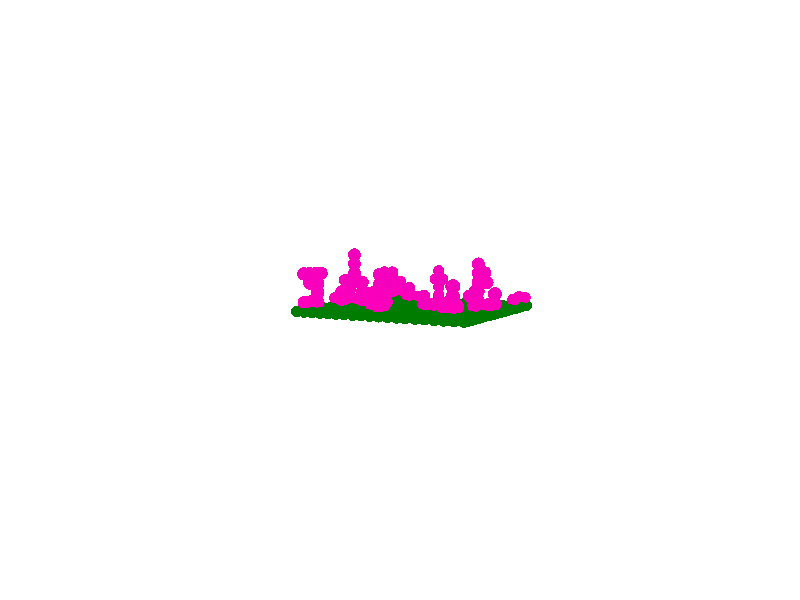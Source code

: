 #include "colors.inc"
#include "shapes.inc"
#include "textures.inc"
#include "metals.inc"
background{White}
union{light_source{<28.94,28.94,-61.38> color White shadowless}
sphere { <0,0,0>,0.600
texture{ pigment{ color rgb<0.0,0.2,0.0>}
finish{ phong 1 metallic}}}
sphere { <1,0,0>,0.600
texture{ pigment{ color rgb<0.0,0.2,0.0>}
finish{ phong 1 metallic}}}
sphere { <2,0,0>,0.600
texture{ pigment{ color rgb<0.0,0.2,0.0>}
finish{ phong 1 metallic}}}
sphere { <3,0,0>,0.600
texture{ pigment{ color rgb<0.0,0.2,0.0>}
finish{ phong 1 metallic}}}
sphere { <4,0,0>,0.600
texture{ pigment{ color rgb<0.0,0.2,0.0>}
finish{ phong 1 metallic}}}
sphere { <5,0,0>,0.600
texture{ pigment{ color rgb<0.0,0.2,0.0>}
finish{ phong 1 metallic}}}
sphere { <6,0,0>,0.600
texture{ pigment{ color rgb<0.0,0.2,0.0>}
finish{ phong 1 metallic}}}
sphere { <7,0,0>,0.600
texture{ pigment{ color rgb<0.0,0.2,0.0>}
finish{ phong 1 metallic}}}
sphere { <8,0,0>,0.600
texture{ pigment{ color rgb<0.0,0.2,0.0>}
finish{ phong 1 metallic}}}
sphere { <9,0,0>,0.600
texture{ pigment{ color rgb<0.0,0.2,0.0>}
finish{ phong 1 metallic}}}
sphere { <10,0,0>,0.600
texture{ pigment{ color rgb<0.0,0.2,0.0>}
finish{ phong 1 metallic}}}
sphere { <11,0,0>,0.600
texture{ pigment{ color rgb<0.0,0.2,0.0>}
finish{ phong 1 metallic}}}
sphere { <12,0,0>,0.600
texture{ pigment{ color rgb<0.0,0.2,0.0>}
finish{ phong 1 metallic}}}
sphere { <13,0,0>,0.600
texture{ pigment{ color rgb<0.0,0.2,0.0>}
finish{ phong 1 metallic}}}
sphere { <14,0,0>,0.600
texture{ pigment{ color rgb<0.0,0.2,0.0>}
finish{ phong 1 metallic}}}
sphere { <15,0,0>,0.600
texture{ pigment{ color rgb<0.0,0.2,0.0>}
finish{ phong 1 metallic}}}
sphere { <16,0,0>,0.600
texture{ pigment{ color rgb<0.0,0.2,0.0>}
finish{ phong 1 metallic}}}
sphere { <17,0,0>,0.600
texture{ pigment{ color rgb<0.0,0.2,0.0>}
finish{ phong 1 metallic}}}
sphere { <18,0,0>,0.600
texture{ pigment{ color rgb<0.0,0.2,0.0>}
finish{ phong 1 metallic}}}
sphere { <19,0,0>,0.600
texture{ pigment{ color rgb<0.0,0.2,0.0>}
finish{ phong 1 metallic}}}
sphere { <0,0,1>,0.600
texture{ pigment{ color rgb<0.0,0.2,0.0>}
finish{ phong 1 metallic}}}
sphere { <1,0,1>,0.600
texture{ pigment{ color rgb<0.0,0.2,0.0>}
finish{ phong 1 metallic}}}
sphere { <2,0,1>,0.600
texture{ pigment{ color rgb<0.0,0.2,0.0>}
finish{ phong 1 metallic}}}
sphere { <3,0,1>,0.600
texture{ pigment{ color rgb<0.0,0.2,0.0>}
finish{ phong 1 metallic}}}
sphere { <4,0,1>,0.600
texture{ pigment{ color rgb<0.0,0.2,0.0>}
finish{ phong 1 metallic}}}
sphere { <5,0,1>,0.600
texture{ pigment{ color rgb<0.0,0.2,0.0>}
finish{ phong 1 metallic}}}
sphere { <6,0,1>,0.600
texture{ pigment{ color rgb<0.0,0.2,0.0>}
finish{ phong 1 metallic}}}
sphere { <7,0,1>,0.600
texture{ pigment{ color rgb<0.0,0.2,0.0>}
finish{ phong 1 metallic}}}
sphere { <8,0,1>,0.600
texture{ pigment{ color rgb<0.0,0.2,0.0>}
finish{ phong 1 metallic}}}
sphere { <9,0,1>,0.600
texture{ pigment{ color rgb<0.0,0.2,0.0>}
finish{ phong 1 metallic}}}
sphere { <10,0,1>,0.600
texture{ pigment{ color rgb<0.0,0.2,0.0>}
finish{ phong 1 metallic}}}
sphere { <11,0,1>,0.600
texture{ pigment{ color rgb<0.0,0.2,0.0>}
finish{ phong 1 metallic}}}
sphere { <12,0,1>,0.600
texture{ pigment{ color rgb<0.0,0.2,0.0>}
finish{ phong 1 metallic}}}
sphere { <13,0,1>,0.600
texture{ pigment{ color rgb<0.0,0.2,0.0>}
finish{ phong 1 metallic}}}
sphere { <14,0,1>,0.600
texture{ pigment{ color rgb<0.0,0.2,0.0>}
finish{ phong 1 metallic}}}
sphere { <15,0,1>,0.600
texture{ pigment{ color rgb<0.0,0.2,0.0>}
finish{ phong 1 metallic}}}
sphere { <16,0,1>,0.600
texture{ pigment{ color rgb<0.0,0.2,0.0>}
finish{ phong 1 metallic}}}
sphere { <17,0,1>,0.600
texture{ pigment{ color rgb<0.0,0.2,0.0>}
finish{ phong 1 metallic}}}
sphere { <18,0,1>,0.600
texture{ pigment{ color rgb<0.0,0.2,0.0>}
finish{ phong 1 metallic}}}
sphere { <19,0,1>,0.600
texture{ pigment{ color rgb<0.0,0.2,0.0>}
finish{ phong 1 metallic}}}
sphere { <0,0,2>,0.600
texture{ pigment{ color rgb<0.0,0.2,0.0>}
finish{ phong 1 metallic}}}
sphere { <1,0,2>,0.600
texture{ pigment{ color rgb<0.0,0.2,0.0>}
finish{ phong 1 metallic}}}
sphere { <2,0,2>,0.600
texture{ pigment{ color rgb<0.0,0.2,0.0>}
finish{ phong 1 metallic}}}
sphere { <3,0,2>,0.600
texture{ pigment{ color rgb<0.0,0.2,0.0>}
finish{ phong 1 metallic}}}
sphere { <4,0,2>,0.600
texture{ pigment{ color rgb<0.0,0.2,0.0>}
finish{ phong 1 metallic}}}
sphere { <5,0,2>,0.600
texture{ pigment{ color rgb<0.0,0.2,0.0>}
finish{ phong 1 metallic}}}
sphere { <6,0,2>,0.600
texture{ pigment{ color rgb<0.0,0.2,0.0>}
finish{ phong 1 metallic}}}
sphere { <7,0,2>,0.600
texture{ pigment{ color rgb<0.0,0.2,0.0>}
finish{ phong 1 metallic}}}
sphere { <8,0,2>,0.600
texture{ pigment{ color rgb<0.0,0.2,0.0>}
finish{ phong 1 metallic}}}
sphere { <9,0,2>,0.600
texture{ pigment{ color rgb<0.0,0.2,0.0>}
finish{ phong 1 metallic}}}
sphere { <10,0,2>,0.600
texture{ pigment{ color rgb<0.0,0.2,0.0>}
finish{ phong 1 metallic}}}
sphere { <11,0,2>,0.600
texture{ pigment{ color rgb<0.0,0.2,0.0>}
finish{ phong 1 metallic}}}
sphere { <12,0,2>,0.600
texture{ pigment{ color rgb<0.0,0.2,0.0>}
finish{ phong 1 metallic}}}
sphere { <13,0,2>,0.600
texture{ pigment{ color rgb<0.0,0.2,0.0>}
finish{ phong 1 metallic}}}
sphere { <14,0,2>,0.600
texture{ pigment{ color rgb<0.0,0.2,0.0>}
finish{ phong 1 metallic}}}
sphere { <15,0,2>,0.600
texture{ pigment{ color rgb<0.0,0.2,0.0>}
finish{ phong 1 metallic}}}
sphere { <16,0,2>,0.600
texture{ pigment{ color rgb<0.0,0.2,0.0>}
finish{ phong 1 metallic}}}
sphere { <17,0,2>,0.600
texture{ pigment{ color rgb<0.0,0.2,0.0>}
finish{ phong 1 metallic}}}
sphere { <18,0,2>,0.600
texture{ pigment{ color rgb<0.0,0.2,0.0>}
finish{ phong 1 metallic}}}
sphere { <19,0,2>,0.600
texture{ pigment{ color rgb<0.0,0.2,0.0>}
finish{ phong 1 metallic}}}
sphere { <0,0,3>,0.600
texture{ pigment{ color rgb<0.0,0.2,0.0>}
finish{ phong 1 metallic}}}
sphere { <1,0,3>,0.600
texture{ pigment{ color rgb<0.0,0.2,0.0>}
finish{ phong 1 metallic}}}
sphere { <2,0,3>,0.600
texture{ pigment{ color rgb<0.0,0.2,0.0>}
finish{ phong 1 metallic}}}
sphere { <3,0,3>,0.600
texture{ pigment{ color rgb<0.0,0.2,0.0>}
finish{ phong 1 metallic}}}
sphere { <4,0,3>,0.600
texture{ pigment{ color rgb<0.0,0.2,0.0>}
finish{ phong 1 metallic}}}
sphere { <5,0,3>,0.600
texture{ pigment{ color rgb<0.0,0.2,0.0>}
finish{ phong 1 metallic}}}
sphere { <6,0,3>,0.600
texture{ pigment{ color rgb<0.0,0.2,0.0>}
finish{ phong 1 metallic}}}
sphere { <7,0,3>,0.600
texture{ pigment{ color rgb<0.0,0.2,0.0>}
finish{ phong 1 metallic}}}
sphere { <8,0,3>,0.600
texture{ pigment{ color rgb<0.0,0.2,0.0>}
finish{ phong 1 metallic}}}
sphere { <9,0,3>,0.600
texture{ pigment{ color rgb<0.0,0.2,0.0>}
finish{ phong 1 metallic}}}
sphere { <10,0,3>,0.600
texture{ pigment{ color rgb<0.0,0.2,0.0>}
finish{ phong 1 metallic}}}
sphere { <11,0,3>,0.600
texture{ pigment{ color rgb<0.0,0.2,0.0>}
finish{ phong 1 metallic}}}
sphere { <12,0,3>,0.600
texture{ pigment{ color rgb<0.0,0.2,0.0>}
finish{ phong 1 metallic}}}
sphere { <13,0,3>,0.600
texture{ pigment{ color rgb<0.0,0.2,0.0>}
finish{ phong 1 metallic}}}
sphere { <14,0,3>,0.600
texture{ pigment{ color rgb<0.0,0.2,0.0>}
finish{ phong 1 metallic}}}
sphere { <15,0,3>,0.600
texture{ pigment{ color rgb<0.0,0.2,0.0>}
finish{ phong 1 metallic}}}
sphere { <16,0,3>,0.600
texture{ pigment{ color rgb<0.0,0.2,0.0>}
finish{ phong 1 metallic}}}
sphere { <17,0,3>,0.600
texture{ pigment{ color rgb<0.0,0.2,0.0>}
finish{ phong 1 metallic}}}
sphere { <18,0,3>,0.600
texture{ pigment{ color rgb<0.0,0.2,0.0>}
finish{ phong 1 metallic}}}
sphere { <19,0,3>,0.600
texture{ pigment{ color rgb<0.0,0.2,0.0>}
finish{ phong 1 metallic}}}
sphere { <0,0,4>,0.600
texture{ pigment{ color rgb<0.0,0.2,0.0>}
finish{ phong 1 metallic}}}
sphere { <1,0,4>,0.600
texture{ pigment{ color rgb<0.0,0.2,0.0>}
finish{ phong 1 metallic}}}
sphere { <2,0,4>,0.600
texture{ pigment{ color rgb<0.0,0.2,0.0>}
finish{ phong 1 metallic}}}
sphere { <3,0,4>,0.600
texture{ pigment{ color rgb<0.0,0.2,0.0>}
finish{ phong 1 metallic}}}
sphere { <4,0,4>,0.600
texture{ pigment{ color rgb<0.0,0.2,0.0>}
finish{ phong 1 metallic}}}
sphere { <5,0,4>,0.600
texture{ pigment{ color rgb<0.0,0.2,0.0>}
finish{ phong 1 metallic}}}
sphere { <6,0,4>,0.600
texture{ pigment{ color rgb<0.0,0.2,0.0>}
finish{ phong 1 metallic}}}
sphere { <7,0,4>,0.600
texture{ pigment{ color rgb<0.0,0.2,0.0>}
finish{ phong 1 metallic}}}
sphere { <8,0,4>,0.600
texture{ pigment{ color rgb<0.0,0.2,0.0>}
finish{ phong 1 metallic}}}
sphere { <9,0,4>,0.600
texture{ pigment{ color rgb<0.0,0.2,0.0>}
finish{ phong 1 metallic}}}
sphere { <10,0,4>,0.600
texture{ pigment{ color rgb<0.0,0.2,0.0>}
finish{ phong 1 metallic}}}
sphere { <11,0,4>,0.600
texture{ pigment{ color rgb<0.0,0.2,0.0>}
finish{ phong 1 metallic}}}
sphere { <12,0,4>,0.600
texture{ pigment{ color rgb<0.0,0.2,0.0>}
finish{ phong 1 metallic}}}
sphere { <13,0,4>,0.600
texture{ pigment{ color rgb<0.0,0.2,0.0>}
finish{ phong 1 metallic}}}
sphere { <14,0,4>,0.600
texture{ pigment{ color rgb<0.0,0.2,0.0>}
finish{ phong 1 metallic}}}
sphere { <15,0,4>,0.600
texture{ pigment{ color rgb<0.0,0.2,0.0>}
finish{ phong 1 metallic}}}
sphere { <16,0,4>,0.600
texture{ pigment{ color rgb<0.0,0.2,0.0>}
finish{ phong 1 metallic}}}
sphere { <17,0,4>,0.600
texture{ pigment{ color rgb<0.0,0.2,0.0>}
finish{ phong 1 metallic}}}
sphere { <18,0,4>,0.600
texture{ pigment{ color rgb<0.0,0.2,0.0>}
finish{ phong 1 metallic}}}
sphere { <19,0,4>,0.600
texture{ pigment{ color rgb<0.0,0.2,0.0>}
finish{ phong 1 metallic}}}
sphere { <0,0,5>,0.600
texture{ pigment{ color rgb<0.0,0.2,0.0>}
finish{ phong 1 metallic}}}
sphere { <1,0,5>,0.600
texture{ pigment{ color rgb<0.0,0.2,0.0>}
finish{ phong 1 metallic}}}
sphere { <2,0,5>,0.600
texture{ pigment{ color rgb<0.0,0.2,0.0>}
finish{ phong 1 metallic}}}
sphere { <3,0,5>,0.600
texture{ pigment{ color rgb<0.0,0.2,0.0>}
finish{ phong 1 metallic}}}
sphere { <4,0,5>,0.600
texture{ pigment{ color rgb<0.0,0.2,0.0>}
finish{ phong 1 metallic}}}
sphere { <5,0,5>,0.600
texture{ pigment{ color rgb<0.0,0.2,0.0>}
finish{ phong 1 metallic}}}
sphere { <6,0,5>,0.600
texture{ pigment{ color rgb<0.0,0.2,0.0>}
finish{ phong 1 metallic}}}
sphere { <7,0,5>,0.600
texture{ pigment{ color rgb<0.0,0.2,0.0>}
finish{ phong 1 metallic}}}
sphere { <8,0,5>,0.600
texture{ pigment{ color rgb<0.0,0.2,0.0>}
finish{ phong 1 metallic}}}
sphere { <9,0,5>,0.600
texture{ pigment{ color rgb<0.0,0.2,0.0>}
finish{ phong 1 metallic}}}
sphere { <10,0,5>,0.600
texture{ pigment{ color rgb<0.0,0.2,0.0>}
finish{ phong 1 metallic}}}
sphere { <11,0,5>,0.600
texture{ pigment{ color rgb<0.0,0.2,0.0>}
finish{ phong 1 metallic}}}
sphere { <12,0,5>,0.600
texture{ pigment{ color rgb<0.0,0.2,0.0>}
finish{ phong 1 metallic}}}
sphere { <13,0,5>,0.600
texture{ pigment{ color rgb<0.0,0.2,0.0>}
finish{ phong 1 metallic}}}
sphere { <14,0,5>,0.600
texture{ pigment{ color rgb<0.0,0.2,0.0>}
finish{ phong 1 metallic}}}
sphere { <15,0,5>,0.600
texture{ pigment{ color rgb<0.0,0.2,0.0>}
finish{ phong 1 metallic}}}
sphere { <16,0,5>,0.600
texture{ pigment{ color rgb<0.0,0.2,0.0>}
finish{ phong 1 metallic}}}
sphere { <17,0,5>,0.600
texture{ pigment{ color rgb<0.0,0.2,0.0>}
finish{ phong 1 metallic}}}
sphere { <18,0,5>,0.600
texture{ pigment{ color rgb<0.0,0.2,0.0>}
finish{ phong 1 metallic}}}
sphere { <19,0,5>,0.600
texture{ pigment{ color rgb<0.0,0.2,0.0>}
finish{ phong 1 metallic}}}
sphere { <0,0,6>,0.600
texture{ pigment{ color rgb<0.0,0.2,0.0>}
finish{ phong 1 metallic}}}
sphere { <1,0,6>,0.600
texture{ pigment{ color rgb<0.0,0.2,0.0>}
finish{ phong 1 metallic}}}
sphere { <2,0,6>,0.600
texture{ pigment{ color rgb<0.0,0.2,0.0>}
finish{ phong 1 metallic}}}
sphere { <3,0,6>,0.600
texture{ pigment{ color rgb<0.0,0.2,0.0>}
finish{ phong 1 metallic}}}
sphere { <4,0,6>,0.600
texture{ pigment{ color rgb<0.0,0.2,0.0>}
finish{ phong 1 metallic}}}
sphere { <5,0,6>,0.600
texture{ pigment{ color rgb<0.0,0.2,0.0>}
finish{ phong 1 metallic}}}
sphere { <6,0,6>,0.600
texture{ pigment{ color rgb<0.0,0.2,0.0>}
finish{ phong 1 metallic}}}
sphere { <7,0,6>,0.600
texture{ pigment{ color rgb<0.0,0.2,0.0>}
finish{ phong 1 metallic}}}
sphere { <8,0,6>,0.600
texture{ pigment{ color rgb<0.0,0.2,0.0>}
finish{ phong 1 metallic}}}
sphere { <9,0,6>,0.600
texture{ pigment{ color rgb<0.0,0.2,0.0>}
finish{ phong 1 metallic}}}
sphere { <10,0,6>,0.600
texture{ pigment{ color rgb<0.0,0.2,0.0>}
finish{ phong 1 metallic}}}
sphere { <11,0,6>,0.600
texture{ pigment{ color rgb<0.0,0.2,0.0>}
finish{ phong 1 metallic}}}
sphere { <12,0,6>,0.600
texture{ pigment{ color rgb<0.0,0.2,0.0>}
finish{ phong 1 metallic}}}
sphere { <13,0,6>,0.600
texture{ pigment{ color rgb<0.0,0.2,0.0>}
finish{ phong 1 metallic}}}
sphere { <14,0,6>,0.600
texture{ pigment{ color rgb<0.0,0.2,0.0>}
finish{ phong 1 metallic}}}
sphere { <15,0,6>,0.600
texture{ pigment{ color rgb<0.0,0.2,0.0>}
finish{ phong 1 metallic}}}
sphere { <16,0,6>,0.600
texture{ pigment{ color rgb<0.0,0.2,0.0>}
finish{ phong 1 metallic}}}
sphere { <17,0,6>,0.600
texture{ pigment{ color rgb<0.0,0.2,0.0>}
finish{ phong 1 metallic}}}
sphere { <18,0,6>,0.600
texture{ pigment{ color rgb<0.0,0.2,0.0>}
finish{ phong 1 metallic}}}
sphere { <19,0,6>,0.600
texture{ pigment{ color rgb<0.0,0.2,0.0>}
finish{ phong 1 metallic}}}
sphere { <0,0,7>,0.600
texture{ pigment{ color rgb<0.0,0.2,0.0>}
finish{ phong 1 metallic}}}
sphere { <1,0,7>,0.600
texture{ pigment{ color rgb<0.0,0.2,0.0>}
finish{ phong 1 metallic}}}
sphere { <2,0,7>,0.600
texture{ pigment{ color rgb<0.0,0.2,0.0>}
finish{ phong 1 metallic}}}
sphere { <3,0,7>,0.600
texture{ pigment{ color rgb<0.0,0.2,0.0>}
finish{ phong 1 metallic}}}
sphere { <4,0,7>,0.600
texture{ pigment{ color rgb<0.0,0.2,0.0>}
finish{ phong 1 metallic}}}
sphere { <5,0,7>,0.600
texture{ pigment{ color rgb<0.0,0.2,0.0>}
finish{ phong 1 metallic}}}
sphere { <6,0,7>,0.600
texture{ pigment{ color rgb<0.0,0.2,0.0>}
finish{ phong 1 metallic}}}
sphere { <7,0,7>,0.600
texture{ pigment{ color rgb<0.0,0.2,0.0>}
finish{ phong 1 metallic}}}
sphere { <8,0,7>,0.600
texture{ pigment{ color rgb<0.0,0.2,0.0>}
finish{ phong 1 metallic}}}
sphere { <9,0,7>,0.600
texture{ pigment{ color rgb<0.0,0.2,0.0>}
finish{ phong 1 metallic}}}
sphere { <10,0,7>,0.600
texture{ pigment{ color rgb<0.0,0.2,0.0>}
finish{ phong 1 metallic}}}
sphere { <11,0,7>,0.600
texture{ pigment{ color rgb<0.0,0.2,0.0>}
finish{ phong 1 metallic}}}
sphere { <12,0,7>,0.600
texture{ pigment{ color rgb<0.0,0.2,0.0>}
finish{ phong 1 metallic}}}
sphere { <13,0,7>,0.600
texture{ pigment{ color rgb<0.0,0.2,0.0>}
finish{ phong 1 metallic}}}
sphere { <14,0,7>,0.600
texture{ pigment{ color rgb<0.0,0.2,0.0>}
finish{ phong 1 metallic}}}
sphere { <15,0,7>,0.600
texture{ pigment{ color rgb<0.0,0.2,0.0>}
finish{ phong 1 metallic}}}
sphere { <16,0,7>,0.600
texture{ pigment{ color rgb<0.0,0.2,0.0>}
finish{ phong 1 metallic}}}
sphere { <17,0,7>,0.600
texture{ pigment{ color rgb<0.0,0.2,0.0>}
finish{ phong 1 metallic}}}
sphere { <18,0,7>,0.600
texture{ pigment{ color rgb<0.0,0.2,0.0>}
finish{ phong 1 metallic}}}
sphere { <19,0,7>,0.600
texture{ pigment{ color rgb<0.0,0.2,0.0>}
finish{ phong 1 metallic}}}
sphere { <0,0,8>,0.600
texture{ pigment{ color rgb<0.0,0.2,0.0>}
finish{ phong 1 metallic}}}
sphere { <1,0,8>,0.600
texture{ pigment{ color rgb<0.0,0.2,0.0>}
finish{ phong 1 metallic}}}
sphere { <2,0,8>,0.600
texture{ pigment{ color rgb<0.0,0.2,0.0>}
finish{ phong 1 metallic}}}
sphere { <3,0,8>,0.600
texture{ pigment{ color rgb<0.0,0.2,0.0>}
finish{ phong 1 metallic}}}
sphere { <4,0,8>,0.600
texture{ pigment{ color rgb<0.0,0.2,0.0>}
finish{ phong 1 metallic}}}
sphere { <5,0,8>,0.600
texture{ pigment{ color rgb<0.0,0.2,0.0>}
finish{ phong 1 metallic}}}
sphere { <6,0,8>,0.600
texture{ pigment{ color rgb<0.0,0.2,0.0>}
finish{ phong 1 metallic}}}
sphere { <7,0,8>,0.600
texture{ pigment{ color rgb<0.0,0.2,0.0>}
finish{ phong 1 metallic}}}
sphere { <8,0,8>,0.600
texture{ pigment{ color rgb<0.0,0.2,0.0>}
finish{ phong 1 metallic}}}
sphere { <9,0,8>,0.600
texture{ pigment{ color rgb<0.0,0.2,0.0>}
finish{ phong 1 metallic}}}
sphere { <10,0,8>,0.600
texture{ pigment{ color rgb<0.0,0.2,0.0>}
finish{ phong 1 metallic}}}
sphere { <11,0,8>,0.600
texture{ pigment{ color rgb<0.0,0.2,0.0>}
finish{ phong 1 metallic}}}
sphere { <12,0,8>,0.600
texture{ pigment{ color rgb<0.0,0.2,0.0>}
finish{ phong 1 metallic}}}
sphere { <13,0,8>,0.600
texture{ pigment{ color rgb<0.0,0.2,0.0>}
finish{ phong 1 metallic}}}
sphere { <14,0,8>,0.600
texture{ pigment{ color rgb<0.0,0.2,0.0>}
finish{ phong 1 metallic}}}
sphere { <15,0,8>,0.600
texture{ pigment{ color rgb<0.0,0.2,0.0>}
finish{ phong 1 metallic}}}
sphere { <16,0,8>,0.600
texture{ pigment{ color rgb<0.0,0.2,0.0>}
finish{ phong 1 metallic}}}
sphere { <17,0,8>,0.600
texture{ pigment{ color rgb<0.0,0.2,0.0>}
finish{ phong 1 metallic}}}
sphere { <18,0,8>,0.600
texture{ pigment{ color rgb<0.0,0.2,0.0>}
finish{ phong 1 metallic}}}
sphere { <19,0,8>,0.600
texture{ pigment{ color rgb<0.0,0.2,0.0>}
finish{ phong 1 metallic}}}
sphere { <0,0,9>,0.600
texture{ pigment{ color rgb<0.0,0.2,0.0>}
finish{ phong 1 metallic}}}
sphere { <1,0,9>,0.600
texture{ pigment{ color rgb<0.0,0.2,0.0>}
finish{ phong 1 metallic}}}
sphere { <2,0,9>,0.600
texture{ pigment{ color rgb<0.0,0.2,0.0>}
finish{ phong 1 metallic}}}
sphere { <3,0,9>,0.600
texture{ pigment{ color rgb<0.0,0.2,0.0>}
finish{ phong 1 metallic}}}
sphere { <4,0,9>,0.600
texture{ pigment{ color rgb<0.0,0.2,0.0>}
finish{ phong 1 metallic}}}
sphere { <5,0,9>,0.600
texture{ pigment{ color rgb<0.0,0.2,0.0>}
finish{ phong 1 metallic}}}
sphere { <6,0,9>,0.600
texture{ pigment{ color rgb<0.0,0.2,0.0>}
finish{ phong 1 metallic}}}
sphere { <7,0,9>,0.600
texture{ pigment{ color rgb<0.0,0.2,0.0>}
finish{ phong 1 metallic}}}
sphere { <8,0,9>,0.600
texture{ pigment{ color rgb<0.0,0.2,0.0>}
finish{ phong 1 metallic}}}
sphere { <9,0,9>,0.600
texture{ pigment{ color rgb<0.0,0.2,0.0>}
finish{ phong 1 metallic}}}
sphere { <10,0,9>,0.600
texture{ pigment{ color rgb<0.0,0.2,0.0>}
finish{ phong 1 metallic}}}
sphere { <11,0,9>,0.600
texture{ pigment{ color rgb<0.0,0.2,0.0>}
finish{ phong 1 metallic}}}
sphere { <12,0,9>,0.600
texture{ pigment{ color rgb<0.0,0.2,0.0>}
finish{ phong 1 metallic}}}
sphere { <13,0,9>,0.600
texture{ pigment{ color rgb<0.0,0.2,0.0>}
finish{ phong 1 metallic}}}
sphere { <14,0,9>,0.600
texture{ pigment{ color rgb<0.0,0.2,0.0>}
finish{ phong 1 metallic}}}
sphere { <15,0,9>,0.600
texture{ pigment{ color rgb<0.0,0.2,0.0>}
finish{ phong 1 metallic}}}
sphere { <16,0,9>,0.600
texture{ pigment{ color rgb<0.0,0.2,0.0>}
finish{ phong 1 metallic}}}
sphere { <17,0,9>,0.600
texture{ pigment{ color rgb<0.0,0.2,0.0>}
finish{ phong 1 metallic}}}
sphere { <18,0,9>,0.600
texture{ pigment{ color rgb<0.0,0.2,0.0>}
finish{ phong 1 metallic}}}
sphere { <19,0,9>,0.600
texture{ pigment{ color rgb<0.0,0.2,0.0>}
finish{ phong 1 metallic}}}
sphere { <0,0,10>,0.600
texture{ pigment{ color rgb<0.0,0.2,0.0>}
finish{ phong 1 metallic}}}
sphere { <1,0,10>,0.600
texture{ pigment{ color rgb<0.0,0.2,0.0>}
finish{ phong 1 metallic}}}
sphere { <2,0,10>,0.600
texture{ pigment{ color rgb<0.0,0.2,0.0>}
finish{ phong 1 metallic}}}
sphere { <3,0,10>,0.600
texture{ pigment{ color rgb<0.0,0.2,0.0>}
finish{ phong 1 metallic}}}
sphere { <4,0,10>,0.600
texture{ pigment{ color rgb<0.0,0.2,0.0>}
finish{ phong 1 metallic}}}
sphere { <5,0,10>,0.600
texture{ pigment{ color rgb<0.0,0.2,0.0>}
finish{ phong 1 metallic}}}
sphere { <6,0,10>,0.600
texture{ pigment{ color rgb<0.0,0.2,0.0>}
finish{ phong 1 metallic}}}
sphere { <7,0,10>,0.600
texture{ pigment{ color rgb<0.0,0.2,0.0>}
finish{ phong 1 metallic}}}
sphere { <8,0,10>,0.600
texture{ pigment{ color rgb<0.0,0.2,0.0>}
finish{ phong 1 metallic}}}
sphere { <9,0,10>,0.600
texture{ pigment{ color rgb<0.0,0.2,0.0>}
finish{ phong 1 metallic}}}
sphere { <10,0,10>,0.600
texture{ pigment{ color rgb<0.0,0.2,0.0>}
finish{ phong 1 metallic}}}
sphere { <11,0,10>,0.600
texture{ pigment{ color rgb<0.0,0.2,0.0>}
finish{ phong 1 metallic}}}
sphere { <12,0,10>,0.600
texture{ pigment{ color rgb<0.0,0.2,0.0>}
finish{ phong 1 metallic}}}
sphere { <13,0,10>,0.600
texture{ pigment{ color rgb<0.0,0.2,0.0>}
finish{ phong 1 metallic}}}
sphere { <14,0,10>,0.600
texture{ pigment{ color rgb<0.0,0.2,0.0>}
finish{ phong 1 metallic}}}
sphere { <15,0,10>,0.600
texture{ pigment{ color rgb<0.0,0.2,0.0>}
finish{ phong 1 metallic}}}
sphere { <16,0,10>,0.600
texture{ pigment{ color rgb<0.0,0.2,0.0>}
finish{ phong 1 metallic}}}
sphere { <17,0,10>,0.600
texture{ pigment{ color rgb<0.0,0.2,0.0>}
finish{ phong 1 metallic}}}
sphere { <18,0,10>,0.600
texture{ pigment{ color rgb<0.0,0.2,0.0>}
finish{ phong 1 metallic}}}
sphere { <19,0,10>,0.600
texture{ pigment{ color rgb<0.0,0.2,0.0>}
finish{ phong 1 metallic}}}
sphere { <0,0,11>,0.600
texture{ pigment{ color rgb<0.0,0.2,0.0>}
finish{ phong 1 metallic}}}
sphere { <1,0,11>,0.600
texture{ pigment{ color rgb<0.0,0.2,0.0>}
finish{ phong 1 metallic}}}
sphere { <2,0,11>,0.600
texture{ pigment{ color rgb<0.0,0.2,0.0>}
finish{ phong 1 metallic}}}
sphere { <3,0,11>,0.600
texture{ pigment{ color rgb<0.0,0.2,0.0>}
finish{ phong 1 metallic}}}
sphere { <4,0,11>,0.600
texture{ pigment{ color rgb<0.0,0.2,0.0>}
finish{ phong 1 metallic}}}
sphere { <5,0,11>,0.600
texture{ pigment{ color rgb<0.0,0.2,0.0>}
finish{ phong 1 metallic}}}
sphere { <6,0,11>,0.600
texture{ pigment{ color rgb<0.0,0.2,0.0>}
finish{ phong 1 metallic}}}
sphere { <7,0,11>,0.600
texture{ pigment{ color rgb<0.0,0.2,0.0>}
finish{ phong 1 metallic}}}
sphere { <8,0,11>,0.600
texture{ pigment{ color rgb<0.0,0.2,0.0>}
finish{ phong 1 metallic}}}
sphere { <9,0,11>,0.600
texture{ pigment{ color rgb<0.0,0.2,0.0>}
finish{ phong 1 metallic}}}
sphere { <10,0,11>,0.600
texture{ pigment{ color rgb<0.0,0.2,0.0>}
finish{ phong 1 metallic}}}
sphere { <11,0,11>,0.600
texture{ pigment{ color rgb<0.0,0.2,0.0>}
finish{ phong 1 metallic}}}
sphere { <12,0,11>,0.600
texture{ pigment{ color rgb<0.0,0.2,0.0>}
finish{ phong 1 metallic}}}
sphere { <13,0,11>,0.600
texture{ pigment{ color rgb<0.0,0.2,0.0>}
finish{ phong 1 metallic}}}
sphere { <14,0,11>,0.600
texture{ pigment{ color rgb<0.0,0.2,0.0>}
finish{ phong 1 metallic}}}
sphere { <15,0,11>,0.600
texture{ pigment{ color rgb<0.0,0.2,0.0>}
finish{ phong 1 metallic}}}
sphere { <16,0,11>,0.600
texture{ pigment{ color rgb<0.0,0.2,0.0>}
finish{ phong 1 metallic}}}
sphere { <17,0,11>,0.600
texture{ pigment{ color rgb<0.0,0.2,0.0>}
finish{ phong 1 metallic}}}
sphere { <18,0,11>,0.600
texture{ pigment{ color rgb<0.0,0.2,0.0>}
finish{ phong 1 metallic}}}
sphere { <19,0,11>,0.600
texture{ pigment{ color rgb<0.0,0.2,0.0>}
finish{ phong 1 metallic}}}
sphere { <0,0,12>,0.600
texture{ pigment{ color rgb<0.0,0.2,0.0>}
finish{ phong 1 metallic}}}
sphere { <1,0,12>,0.600
texture{ pigment{ color rgb<0.0,0.2,0.0>}
finish{ phong 1 metallic}}}
sphere { <2,0,12>,0.600
texture{ pigment{ color rgb<0.0,0.2,0.0>}
finish{ phong 1 metallic}}}
sphere { <3,0,12>,0.600
texture{ pigment{ color rgb<0.0,0.2,0.0>}
finish{ phong 1 metallic}}}
sphere { <4,0,12>,0.600
texture{ pigment{ color rgb<0.0,0.2,0.0>}
finish{ phong 1 metallic}}}
sphere { <5,0,12>,0.600
texture{ pigment{ color rgb<0.0,0.2,0.0>}
finish{ phong 1 metallic}}}
sphere { <6,0,12>,0.600
texture{ pigment{ color rgb<0.0,0.2,0.0>}
finish{ phong 1 metallic}}}
sphere { <7,0,12>,0.600
texture{ pigment{ color rgb<0.0,0.2,0.0>}
finish{ phong 1 metallic}}}
sphere { <8,0,12>,0.600
texture{ pigment{ color rgb<0.0,0.2,0.0>}
finish{ phong 1 metallic}}}
sphere { <9,0,12>,0.600
texture{ pigment{ color rgb<0.0,0.2,0.0>}
finish{ phong 1 metallic}}}
sphere { <10,0,12>,0.600
texture{ pigment{ color rgb<0.0,0.2,0.0>}
finish{ phong 1 metallic}}}
sphere { <11,0,12>,0.600
texture{ pigment{ color rgb<0.0,0.2,0.0>}
finish{ phong 1 metallic}}}
sphere { <12,0,12>,0.600
texture{ pigment{ color rgb<0.0,0.2,0.0>}
finish{ phong 1 metallic}}}
sphere { <13,0,12>,0.600
texture{ pigment{ color rgb<0.0,0.2,0.0>}
finish{ phong 1 metallic}}}
sphere { <14,0,12>,0.600
texture{ pigment{ color rgb<0.0,0.2,0.0>}
finish{ phong 1 metallic}}}
sphere { <15,0,12>,0.600
texture{ pigment{ color rgb<0.0,0.2,0.0>}
finish{ phong 1 metallic}}}
sphere { <16,0,12>,0.600
texture{ pigment{ color rgb<0.0,0.2,0.0>}
finish{ phong 1 metallic}}}
sphere { <17,0,12>,0.600
texture{ pigment{ color rgb<0.0,0.2,0.0>}
finish{ phong 1 metallic}}}
sphere { <18,0,12>,0.600
texture{ pigment{ color rgb<0.0,0.2,0.0>}
finish{ phong 1 metallic}}}
sphere { <19,0,12>,0.600
texture{ pigment{ color rgb<0.0,0.2,0.0>}
finish{ phong 1 metallic}}}
sphere { <0,0,13>,0.600
texture{ pigment{ color rgb<0.0,0.2,0.0>}
finish{ phong 1 metallic}}}
sphere { <1,0,13>,0.600
texture{ pigment{ color rgb<0.0,0.2,0.0>}
finish{ phong 1 metallic}}}
sphere { <2,0,13>,0.600
texture{ pigment{ color rgb<0.0,0.2,0.0>}
finish{ phong 1 metallic}}}
sphere { <3,0,13>,0.600
texture{ pigment{ color rgb<0.0,0.2,0.0>}
finish{ phong 1 metallic}}}
sphere { <4,0,13>,0.600
texture{ pigment{ color rgb<0.0,0.2,0.0>}
finish{ phong 1 metallic}}}
sphere { <5,0,13>,0.600
texture{ pigment{ color rgb<0.0,0.2,0.0>}
finish{ phong 1 metallic}}}
sphere { <6,0,13>,0.600
texture{ pigment{ color rgb<0.0,0.2,0.0>}
finish{ phong 1 metallic}}}
sphere { <7,0,13>,0.600
texture{ pigment{ color rgb<0.0,0.2,0.0>}
finish{ phong 1 metallic}}}
sphere { <8,0,13>,0.600
texture{ pigment{ color rgb<0.0,0.2,0.0>}
finish{ phong 1 metallic}}}
sphere { <9,0,13>,0.600
texture{ pigment{ color rgb<0.0,0.2,0.0>}
finish{ phong 1 metallic}}}
sphere { <10,0,13>,0.600
texture{ pigment{ color rgb<0.0,0.2,0.0>}
finish{ phong 1 metallic}}}
sphere { <11,0,13>,0.600
texture{ pigment{ color rgb<0.0,0.2,0.0>}
finish{ phong 1 metallic}}}
sphere { <12,0,13>,0.600
texture{ pigment{ color rgb<0.0,0.2,0.0>}
finish{ phong 1 metallic}}}
sphere { <13,0,13>,0.600
texture{ pigment{ color rgb<0.0,0.2,0.0>}
finish{ phong 1 metallic}}}
sphere { <14,0,13>,0.600
texture{ pigment{ color rgb<0.0,0.2,0.0>}
finish{ phong 1 metallic}}}
sphere { <15,0,13>,0.600
texture{ pigment{ color rgb<0.0,0.2,0.0>}
finish{ phong 1 metallic}}}
sphere { <16,0,13>,0.600
texture{ pigment{ color rgb<0.0,0.2,0.0>}
finish{ phong 1 metallic}}}
sphere { <17,0,13>,0.600
texture{ pigment{ color rgb<0.0,0.2,0.0>}
finish{ phong 1 metallic}}}
sphere { <18,0,13>,0.600
texture{ pigment{ color rgb<0.0,0.2,0.0>}
finish{ phong 1 metallic}}}
sphere { <19,0,13>,0.600
texture{ pigment{ color rgb<0.0,0.2,0.0>}
finish{ phong 1 metallic}}}
sphere { <0,0,14>,0.600
texture{ pigment{ color rgb<0.0,0.2,0.0>}
finish{ phong 1 metallic}}}
sphere { <1,0,14>,0.600
texture{ pigment{ color rgb<0.0,0.2,0.0>}
finish{ phong 1 metallic}}}
sphere { <2,0,14>,0.600
texture{ pigment{ color rgb<0.0,0.2,0.0>}
finish{ phong 1 metallic}}}
sphere { <3,0,14>,0.600
texture{ pigment{ color rgb<0.0,0.2,0.0>}
finish{ phong 1 metallic}}}
sphere { <4,0,14>,0.600
texture{ pigment{ color rgb<0.0,0.2,0.0>}
finish{ phong 1 metallic}}}
sphere { <5,0,14>,0.600
texture{ pigment{ color rgb<0.0,0.2,0.0>}
finish{ phong 1 metallic}}}
sphere { <6,0,14>,0.600
texture{ pigment{ color rgb<0.0,0.2,0.0>}
finish{ phong 1 metallic}}}
sphere { <7,0,14>,0.600
texture{ pigment{ color rgb<0.0,0.2,0.0>}
finish{ phong 1 metallic}}}
sphere { <8,0,14>,0.600
texture{ pigment{ color rgb<0.0,0.2,0.0>}
finish{ phong 1 metallic}}}
sphere { <9,0,14>,0.600
texture{ pigment{ color rgb<0.0,0.2,0.0>}
finish{ phong 1 metallic}}}
sphere { <10,0,14>,0.600
texture{ pigment{ color rgb<0.0,0.2,0.0>}
finish{ phong 1 metallic}}}
sphere { <11,0,14>,0.600
texture{ pigment{ color rgb<0.0,0.2,0.0>}
finish{ phong 1 metallic}}}
sphere { <12,0,14>,0.600
texture{ pigment{ color rgb<0.0,0.2,0.0>}
finish{ phong 1 metallic}}}
sphere { <13,0,14>,0.600
texture{ pigment{ color rgb<0.0,0.2,0.0>}
finish{ phong 1 metallic}}}
sphere { <14,0,14>,0.600
texture{ pigment{ color rgb<0.0,0.2,0.0>}
finish{ phong 1 metallic}}}
sphere { <15,0,14>,0.600
texture{ pigment{ color rgb<0.0,0.2,0.0>}
finish{ phong 1 metallic}}}
sphere { <16,0,14>,0.600
texture{ pigment{ color rgb<0.0,0.2,0.0>}
finish{ phong 1 metallic}}}
sphere { <17,0,14>,0.600
texture{ pigment{ color rgb<0.0,0.2,0.0>}
finish{ phong 1 metallic}}}
sphere { <18,0,14>,0.600
texture{ pigment{ color rgb<0.0,0.2,0.0>}
finish{ phong 1 metallic}}}
sphere { <19,0,14>,0.600
texture{ pigment{ color rgb<0.0,0.2,0.0>}
finish{ phong 1 metallic}}}
sphere { <0,0,15>,0.600
texture{ pigment{ color rgb<0.0,0.2,0.0>}
finish{ phong 1 metallic}}}
sphere { <1,0,15>,0.600
texture{ pigment{ color rgb<0.0,0.2,0.0>}
finish{ phong 1 metallic}}}
sphere { <2,0,15>,0.600
texture{ pigment{ color rgb<0.0,0.2,0.0>}
finish{ phong 1 metallic}}}
sphere { <3,0,15>,0.600
texture{ pigment{ color rgb<0.0,0.2,0.0>}
finish{ phong 1 metallic}}}
sphere { <4,0,15>,0.600
texture{ pigment{ color rgb<0.0,0.2,0.0>}
finish{ phong 1 metallic}}}
sphere { <5,0,15>,0.600
texture{ pigment{ color rgb<0.0,0.2,0.0>}
finish{ phong 1 metallic}}}
sphere { <6,0,15>,0.600
texture{ pigment{ color rgb<0.0,0.2,0.0>}
finish{ phong 1 metallic}}}
sphere { <7,0,15>,0.600
texture{ pigment{ color rgb<0.0,0.2,0.0>}
finish{ phong 1 metallic}}}
sphere { <8,0,15>,0.600
texture{ pigment{ color rgb<0.0,0.2,0.0>}
finish{ phong 1 metallic}}}
sphere { <9,0,15>,0.600
texture{ pigment{ color rgb<0.0,0.2,0.0>}
finish{ phong 1 metallic}}}
sphere { <10,0,15>,0.600
texture{ pigment{ color rgb<0.0,0.2,0.0>}
finish{ phong 1 metallic}}}
sphere { <11,0,15>,0.600
texture{ pigment{ color rgb<0.0,0.2,0.0>}
finish{ phong 1 metallic}}}
sphere { <12,0,15>,0.600
texture{ pigment{ color rgb<0.0,0.2,0.0>}
finish{ phong 1 metallic}}}
sphere { <13,0,15>,0.600
texture{ pigment{ color rgb<0.0,0.2,0.0>}
finish{ phong 1 metallic}}}
sphere { <14,0,15>,0.600
texture{ pigment{ color rgb<0.0,0.2,0.0>}
finish{ phong 1 metallic}}}
sphere { <15,0,15>,0.600
texture{ pigment{ color rgb<0.0,0.2,0.0>}
finish{ phong 1 metallic}}}
sphere { <16,0,15>,0.600
texture{ pigment{ color rgb<0.0,0.2,0.0>}
finish{ phong 1 metallic}}}
sphere { <17,0,15>,0.600
texture{ pigment{ color rgb<0.0,0.2,0.0>}
finish{ phong 1 metallic}}}
sphere { <18,0,15>,0.600
texture{ pigment{ color rgb<0.0,0.2,0.0>}
finish{ phong 1 metallic}}}
sphere { <19,0,15>,0.600
texture{ pigment{ color rgb<0.0,0.2,0.0>}
finish{ phong 1 metallic}}}
sphere { <0,0,16>,0.600
texture{ pigment{ color rgb<0.0,0.2,0.0>}
finish{ phong 1 metallic}}}
sphere { <1,0,16>,0.600
texture{ pigment{ color rgb<0.0,0.2,0.0>}
finish{ phong 1 metallic}}}
sphere { <2,0,16>,0.600
texture{ pigment{ color rgb<0.0,0.2,0.0>}
finish{ phong 1 metallic}}}
sphere { <3,0,16>,0.600
texture{ pigment{ color rgb<0.0,0.2,0.0>}
finish{ phong 1 metallic}}}
sphere { <4,0,16>,0.600
texture{ pigment{ color rgb<0.0,0.2,0.0>}
finish{ phong 1 metallic}}}
sphere { <5,0,16>,0.600
texture{ pigment{ color rgb<0.0,0.2,0.0>}
finish{ phong 1 metallic}}}
sphere { <6,0,16>,0.600
texture{ pigment{ color rgb<0.0,0.2,0.0>}
finish{ phong 1 metallic}}}
sphere { <7,0,16>,0.600
texture{ pigment{ color rgb<0.0,0.2,0.0>}
finish{ phong 1 metallic}}}
sphere { <8,0,16>,0.600
texture{ pigment{ color rgb<0.0,0.2,0.0>}
finish{ phong 1 metallic}}}
sphere { <9,0,16>,0.600
texture{ pigment{ color rgb<0.0,0.2,0.0>}
finish{ phong 1 metallic}}}
sphere { <10,0,16>,0.600
texture{ pigment{ color rgb<0.0,0.2,0.0>}
finish{ phong 1 metallic}}}
sphere { <11,0,16>,0.600
texture{ pigment{ color rgb<0.0,0.2,0.0>}
finish{ phong 1 metallic}}}
sphere { <12,0,16>,0.600
texture{ pigment{ color rgb<0.0,0.2,0.0>}
finish{ phong 1 metallic}}}
sphere { <13,0,16>,0.600
texture{ pigment{ color rgb<0.0,0.2,0.0>}
finish{ phong 1 metallic}}}
sphere { <14,0,16>,0.600
texture{ pigment{ color rgb<0.0,0.2,0.0>}
finish{ phong 1 metallic}}}
sphere { <15,0,16>,0.600
texture{ pigment{ color rgb<0.0,0.2,0.0>}
finish{ phong 1 metallic}}}
sphere { <16,0,16>,0.600
texture{ pigment{ color rgb<0.0,0.2,0.0>}
finish{ phong 1 metallic}}}
sphere { <17,0,16>,0.600
texture{ pigment{ color rgb<0.0,0.2,0.0>}
finish{ phong 1 metallic}}}
sphere { <18,0,16>,0.600
texture{ pigment{ color rgb<0.0,0.2,0.0>}
finish{ phong 1 metallic}}}
sphere { <19,0,16>,0.600
texture{ pigment{ color rgb<0.0,0.2,0.0>}
finish{ phong 1 metallic}}}
sphere { <0,0,17>,0.600
texture{ pigment{ color rgb<0.0,0.2,0.0>}
finish{ phong 1 metallic}}}
sphere { <1,0,17>,0.600
texture{ pigment{ color rgb<0.0,0.2,0.0>}
finish{ phong 1 metallic}}}
sphere { <2,0,17>,0.600
texture{ pigment{ color rgb<0.0,0.2,0.0>}
finish{ phong 1 metallic}}}
sphere { <3,0,17>,0.600
texture{ pigment{ color rgb<0.0,0.2,0.0>}
finish{ phong 1 metallic}}}
sphere { <4,0,17>,0.600
texture{ pigment{ color rgb<0.0,0.2,0.0>}
finish{ phong 1 metallic}}}
sphere { <5,0,17>,0.600
texture{ pigment{ color rgb<0.0,0.2,0.0>}
finish{ phong 1 metallic}}}
sphere { <6,0,17>,0.600
texture{ pigment{ color rgb<0.0,0.2,0.0>}
finish{ phong 1 metallic}}}
sphere { <7,0,17>,0.600
texture{ pigment{ color rgb<0.0,0.2,0.0>}
finish{ phong 1 metallic}}}
sphere { <8,0,17>,0.600
texture{ pigment{ color rgb<0.0,0.2,0.0>}
finish{ phong 1 metallic}}}
sphere { <9,0,17>,0.600
texture{ pigment{ color rgb<0.0,0.2,0.0>}
finish{ phong 1 metallic}}}
sphere { <10,0,17>,0.600
texture{ pigment{ color rgb<0.0,0.2,0.0>}
finish{ phong 1 metallic}}}
sphere { <11,0,17>,0.600
texture{ pigment{ color rgb<0.0,0.2,0.0>}
finish{ phong 1 metallic}}}
sphere { <12,0,17>,0.600
texture{ pigment{ color rgb<0.0,0.2,0.0>}
finish{ phong 1 metallic}}}
sphere { <13,0,17>,0.600
texture{ pigment{ color rgb<0.0,0.2,0.0>}
finish{ phong 1 metallic}}}
sphere { <14,0,17>,0.600
texture{ pigment{ color rgb<0.0,0.2,0.0>}
finish{ phong 1 metallic}}}
sphere { <15,0,17>,0.600
texture{ pigment{ color rgb<0.0,0.2,0.0>}
finish{ phong 1 metallic}}}
sphere { <16,0,17>,0.600
texture{ pigment{ color rgb<0.0,0.2,0.0>}
finish{ phong 1 metallic}}}
sphere { <17,0,17>,0.600
texture{ pigment{ color rgb<0.0,0.2,0.0>}
finish{ phong 1 metallic}}}
sphere { <18,0,17>,0.600
texture{ pigment{ color rgb<0.0,0.2,0.0>}
finish{ phong 1 metallic}}}
sphere { <19,0,17>,0.600
texture{ pigment{ color rgb<0.0,0.2,0.0>}
finish{ phong 1 metallic}}}
sphere { <0,0,18>,0.600
texture{ pigment{ color rgb<0.0,0.2,0.0>}
finish{ phong 1 metallic}}}
sphere { <1,0,18>,0.600
texture{ pigment{ color rgb<0.0,0.2,0.0>}
finish{ phong 1 metallic}}}
sphere { <2,0,18>,0.600
texture{ pigment{ color rgb<0.0,0.2,0.0>}
finish{ phong 1 metallic}}}
sphere { <3,0,18>,0.600
texture{ pigment{ color rgb<0.0,0.2,0.0>}
finish{ phong 1 metallic}}}
sphere { <4,0,18>,0.600
texture{ pigment{ color rgb<0.0,0.2,0.0>}
finish{ phong 1 metallic}}}
sphere { <5,0,18>,0.600
texture{ pigment{ color rgb<0.0,0.2,0.0>}
finish{ phong 1 metallic}}}
sphere { <6,0,18>,0.600
texture{ pigment{ color rgb<0.0,0.2,0.0>}
finish{ phong 1 metallic}}}
sphere { <7,0,18>,0.600
texture{ pigment{ color rgb<0.0,0.2,0.0>}
finish{ phong 1 metallic}}}
sphere { <8,0,18>,0.600
texture{ pigment{ color rgb<0.0,0.2,0.0>}
finish{ phong 1 metallic}}}
sphere { <9,0,18>,0.600
texture{ pigment{ color rgb<0.0,0.2,0.0>}
finish{ phong 1 metallic}}}
sphere { <10,0,18>,0.600
texture{ pigment{ color rgb<0.0,0.2,0.0>}
finish{ phong 1 metallic}}}
sphere { <11,0,18>,0.600
texture{ pigment{ color rgb<0.0,0.2,0.0>}
finish{ phong 1 metallic}}}
sphere { <12,0,18>,0.600
texture{ pigment{ color rgb<0.0,0.2,0.0>}
finish{ phong 1 metallic}}}
sphere { <13,0,18>,0.600
texture{ pigment{ color rgb<0.0,0.2,0.0>}
finish{ phong 1 metallic}}}
sphere { <14,0,18>,0.600
texture{ pigment{ color rgb<0.0,0.2,0.0>}
finish{ phong 1 metallic}}}
sphere { <15,0,18>,0.600
texture{ pigment{ color rgb<0.0,0.2,0.0>}
finish{ phong 1 metallic}}}
sphere { <16,0,18>,0.600
texture{ pigment{ color rgb<0.0,0.2,0.0>}
finish{ phong 1 metallic}}}
sphere { <17,0,18>,0.600
texture{ pigment{ color rgb<0.0,0.2,0.0>}
finish{ phong 1 metallic}}}
sphere { <18,0,18>,0.600
texture{ pigment{ color rgb<0.0,0.2,0.0>}
finish{ phong 1 metallic}}}
sphere { <19,0,18>,0.600
texture{ pigment{ color rgb<0.0,0.2,0.0>}
finish{ phong 1 metallic}}}
sphere { <0,0,19>,0.600
texture{ pigment{ color rgb<0.0,0.2,0.0>}
finish{ phong 1 metallic}}}
sphere { <1,0,19>,0.600
texture{ pigment{ color rgb<0.0,0.2,0.0>}
finish{ phong 1 metallic}}}
sphere { <2,0,19>,0.600
texture{ pigment{ color rgb<0.0,0.2,0.0>}
finish{ phong 1 metallic}}}
sphere { <3,0,19>,0.600
texture{ pigment{ color rgb<0.0,0.2,0.0>}
finish{ phong 1 metallic}}}
sphere { <4,0,19>,0.600
texture{ pigment{ color rgb<0.0,0.2,0.0>}
finish{ phong 1 metallic}}}
sphere { <5,0,19>,0.600
texture{ pigment{ color rgb<0.0,0.2,0.0>}
finish{ phong 1 metallic}}}
sphere { <6,0,19>,0.600
texture{ pigment{ color rgb<0.0,0.2,0.0>}
finish{ phong 1 metallic}}}
sphere { <7,0,19>,0.600
texture{ pigment{ color rgb<0.0,0.2,0.0>}
finish{ phong 1 metallic}}}
sphere { <8,0,19>,0.600
texture{ pigment{ color rgb<0.0,0.2,0.0>}
finish{ phong 1 metallic}}}
sphere { <9,0,19>,0.600
texture{ pigment{ color rgb<0.0,0.2,0.0>}
finish{ phong 1 metallic}}}
sphere { <10,0,19>,0.600
texture{ pigment{ color rgb<0.0,0.2,0.0>}
finish{ phong 1 metallic}}}
sphere { <11,0,19>,0.600
texture{ pigment{ color rgb<0.0,0.2,0.0>}
finish{ phong 1 metallic}}}
sphere { <12,0,19>,0.600
texture{ pigment{ color rgb<0.0,0.2,0.0>}
finish{ phong 1 metallic}}}
sphere { <13,0,19>,0.600
texture{ pigment{ color rgb<0.0,0.2,0.0>}
finish{ phong 1 metallic}}}
sphere { <14,0,19>,0.600
texture{ pigment{ color rgb<0.0,0.2,0.0>}
finish{ phong 1 metallic}}}
sphere { <15,0,19>,0.600
texture{ pigment{ color rgb<0.0,0.2,0.0>}
finish{ phong 1 metallic}}}
sphere { <16,0,19>,0.600
texture{ pigment{ color rgb<0.0,0.2,0.0>}
finish{ phong 1 metallic}}}
sphere { <17,0,19>,0.600
texture{ pigment{ color rgb<0.0,0.2,0.0>}
finish{ phong 1 metallic}}}
sphere { <18,0,19>,0.600
texture{ pigment{ color rgb<0.0,0.2,0.0>}
finish{ phong 1 metallic}}}
sphere { <19,0,19>,0.600
texture{ pigment{ color rgb<0.0,0.2,0.0>}
finish{ phong 1 metallic}}}
sphere { <7,1,9>,0.600
texture{ pigment{ color rgb<0.0,0.2,0.0>}
finish{ phong 1 metallic}}}
sphere { <1,1,19>,0.700
texture{ pigment{ color rgb<0.998864,0.0,0.5>}
finish{ phong 1 metallic}}}
sphere { <1,1,0>,0.700
texture{ pigment{ color rgb<0.997727,0.0,0.5>}
finish{ phong 1 metallic}}}
sphere { <16,1,11>,0.700
texture{ pigment{ color rgb<0.996591,0.0,0.5>}
finish{ phong 1 metallic}}}
sphere { <7,1,4>,0.700
texture{ pigment{ color rgb<0.995455,0.0,0.5>}
finish{ phong 1 metallic}}}
sphere { <2,1,11>,0.700
texture{ pigment{ color rgb<0.994318,0.0,0.5>}
finish{ phong 1 metallic}}}
sphere { <2,1,7>,0.700
texture{ pigment{ color rgb<0.993182,0.0,0.5>}
finish{ phong 1 metallic}}}
sphere { <5,1,5>,0.700
texture{ pigment{ color rgb<0.992045,0.0,0.5>}
finish{ phong 1 metallic}}}
sphere { <8,1,2>,0.700
texture{ pigment{ color rgb<0.990909,0.0,0.5>}
finish{ phong 1 metallic}}}
sphere { <17,1,2>,0.700
texture{ pigment{ color rgb<0.989773,0.0,0.5>}
finish{ phong 1 metallic}}}
sphere { <17,1,3>,0.700
texture{ pigment{ color rgb<0.988636,0.0,0.5>}
finish{ phong 1 metallic}}}
sphere { <11,1,16>,0.700
texture{ pigment{ color rgb<0.987500,0.0,0.5>}
finish{ phong 1 metallic}}}
sphere { <14,1,8>,0.700
texture{ pigment{ color rgb<0.986364,0.0,0.5>}
finish{ phong 1 metallic}}}
sphere { <0,1,7>,0.700
texture{ pigment{ color rgb<0.985227,0.0,0.5>}
finish{ phong 1 metallic}}}
sphere { <16,2,11>,0.700
texture{ pigment{ color rgb<0.984091,0.0,0.5>}
finish{ phong 1 metallic}}}
sphere { <16,3,11>,0.700
texture{ pigment{ color rgb<0.982955,0.0,0.5>}
finish{ phong 1 metallic}}}
sphere { <3,1,19>,0.700
texture{ pigment{ color rgb<0.981818,0.0,0.5>}
finish{ phong 1 metallic}}}
sphere { <17,3,11>,0.700
texture{ pigment{ color rgb<0.980682,0.0,0.5>}
finish{ phong 1 metallic}}}
sphere { <14,1,14>,0.700
texture{ pigment{ color rgb<0.979545,0.0,0.5>}
finish{ phong 1 metallic}}}
sphere { <10,1,1>,0.700
texture{ pigment{ color rgb<0.978409,0.0,0.5>}
finish{ phong 1 metallic}}}
sphere { <1,1,1>,0.700
texture{ pigment{ color rgb<0.977273,0.0,0.5>}
finish{ phong 1 metallic}}}
sphere { <0,1,10>,0.700
texture{ pigment{ color rgb<0.976136,0.0,0.5>}
finish{ phong 1 metallic}}}
sphere { <10,1,0>,0.700
texture{ pigment{ color rgb<0.975000,0.0,0.5>}
finish{ phong 1 metallic}}}
sphere { <8,1,5>,0.700
texture{ pigment{ color rgb<0.973864,0.0,0.5>}
finish{ phong 1 metallic}}}
sphere { <6,1,14>,0.700
texture{ pigment{ color rgb<0.972727,0.0,0.5>}
finish{ phong 1 metallic}}}
sphere { <7,2,9>,0.700
texture{ pigment{ color rgb<0.971591,0.0,0.5>}
finish{ phong 1 metallic}}}
sphere { <3,1,4>,0.700
texture{ pigment{ color rgb<0.970455,0.0,0.5>}
finish{ phong 1 metallic}}}
sphere { <19,1,6>,0.700
texture{ pigment{ color rgb<0.969318,0.0,0.5>}
finish{ phong 1 metallic}}}
sphere { <7,2,4>,0.700
texture{ pigment{ color rgb<0.968182,0.0,0.5>}
finish{ phong 1 metallic}}}
sphere { <5,1,15>,0.700
texture{ pigment{ color rgb<0.967045,0.0,0.5>}
finish{ phong 1 metallic}}}
sphere { <8,1,18>,0.700
texture{ pigment{ color rgb<0.965909,0.0,0.5>}
finish{ phong 1 metallic}}}
sphere { <0,2,10>,0.700
texture{ pigment{ color rgb<0.964773,0.0,0.5>}
finish{ phong 1 metallic}}}
sphere { <2,1,1>,0.700
texture{ pigment{ color rgb<0.963636,0.0,0.5>}
finish{ phong 1 metallic}}}
sphere { <16,1,2>,0.700
texture{ pigment{ color rgb<0.962500,0.0,0.5>}
finish{ phong 1 metallic}}}
sphere { <19,1,18>,0.700
texture{ pigment{ color rgb<0.961364,0.0,0.5>}
finish{ phong 1 metallic}}}
sphere { <0,1,15>,0.700
texture{ pigment{ color rgb<0.960227,0.0,0.5>}
finish{ phong 1 metallic}}}
sphere { <12,1,18>,0.700
texture{ pigment{ color rgb<0.959091,0.0,0.5>}
finish{ phong 1 metallic}}}
sphere { <3,1,17>,0.700
texture{ pigment{ color rgb<0.957955,0.0,0.5>}
finish{ phong 1 metallic}}}
sphere { <3,1,7>,0.700
texture{ pigment{ color rgb<0.956818,0.0,0.5>}
finish{ phong 1 metallic}}}
sphere { <2,2,1>,0.700
texture{ pigment{ color rgb<0.955682,0.0,0.5>}
finish{ phong 1 metallic}}}
sphere { <3,2,4>,0.700
texture{ pigment{ color rgb<0.954545,0.0,0.5>}
finish{ phong 1 metallic}}}
sphere { <18,1,19>,0.700
texture{ pigment{ color rgb<0.953409,0.0,0.5>}
finish{ phong 1 metallic}}}
sphere { <8,2,2>,0.700
texture{ pigment{ color rgb<0.952273,0.0,0.5>}
finish{ phong 1 metallic}}}
sphere { <16,1,4>,0.700
texture{ pigment{ color rgb<0.951136,0.0,0.5>}
finish{ phong 1 metallic}}}
sphere { <3,1,14>,0.700
texture{ pigment{ color rgb<0.950000,0.0,0.5>}
finish{ phong 1 metallic}}}
sphere { <19,1,8>,0.700
texture{ pigment{ color rgb<0.948864,0.0,0.5>}
finish{ phong 1 metallic}}}
sphere { <5,2,5>,0.700
texture{ pigment{ color rgb<0.947727,0.0,0.5>}
finish{ phong 1 metallic}}}
sphere { <2,3,1>,0.700
texture{ pigment{ color rgb<0.946591,0.0,0.5>}
finish{ phong 1 metallic}}}
sphere { <7,2,8>,0.700
texture{ pigment{ color rgb<0.945455,0.0,0.5>}
finish{ phong 1 metallic}}}
sphere { <1,3,1>,0.700
texture{ pigment{ color rgb<0.944318,0.0,0.5>}
finish{ phong 1 metallic}}}
sphere { <7,3,8>,0.700
texture{ pigment{ color rgb<0.943182,0.0,0.5>}
finish{ phong 1 metallic}}}
sphere { <0,3,10>,0.700
texture{ pigment{ color rgb<0.942045,0.0,0.5>}
finish{ phong 1 metallic}}}
sphere { <1,4,1>,0.700
texture{ pigment{ color rgb<0.940909,0.0,0.5>}
finish{ phong 1 metallic}}}
sphere { <10,2,1>,0.700
texture{ pigment{ color rgb<0.939773,0.0,0.5>}
finish{ phong 1 metallic}}}
sphere { <1,4,2>,0.700
texture{ pigment{ color rgb<0.938636,0.0,0.5>}
finish{ phong 1 metallic}}}
sphere { <7,2,3>,0.700
texture{ pigment{ color rgb<0.937500,0.0,0.5>}
finish{ phong 1 metallic}}}
sphere { <10,2,0>,0.700
texture{ pigment{ color rgb<0.936364,0.0,0.5>}
finish{ phong 1 metallic}}}
sphere { <14,1,6>,0.700
texture{ pigment{ color rgb<0.935227,0.0,0.5>}
finish{ phong 1 metallic}}}
sphere { <14,1,9>,0.700
texture{ pigment{ color rgb<0.934091,0.0,0.5>}
finish{ phong 1 metallic}}}
sphere { <14,1,15>,0.700
texture{ pigment{ color rgb<0.932955,0.0,0.5>}
finish{ phong 1 metallic}}}
sphere { <17,2,2>,0.700
texture{ pigment{ color rgb<0.931818,0.0,0.5>}
finish{ phong 1 metallic}}}
sphere { <5,3,5>,0.700
texture{ pigment{ color rgb<0.930682,0.0,0.5>}
finish{ phong 1 metallic}}}
sphere { <7,4,8>,0.700
texture{ pigment{ color rgb<0.929545,0.0,0.5>}
finish{ phong 1 metallic}}}
sphere { <6,4,8>,0.700
texture{ pigment{ color rgb<0.928409,0.0,0.5>}
finish{ phong 1 metallic}}}
sphere { <16,4,11>,0.700
texture{ pigment{ color rgb<0.927273,0.0,0.5>}
finish{ phong 1 metallic}}}
sphere { <2,2,7>,0.700
texture{ pigment{ color rgb<0.926136,0.0,0.5>}
finish{ phong 1 metallic}}}
sphere { <16,4,12>,0.700
texture{ pigment{ color rgb<0.925000,0.0,0.5>}
finish{ phong 1 metallic}}}
sphere { <9,2,2>,0.700
texture{ pigment{ color rgb<0.923864,0.0,0.5>}
finish{ phong 1 metallic}}}
sphere { <19,1,14>,0.700
texture{ pigment{ color rgb<0.922727,0.0,0.5>}
finish{ phong 1 metallic}}}
sphere { <8,2,18>,0.700
texture{ pigment{ color rgb<0.921591,0.0,0.5>}
finish{ phong 1 metallic}}}
sphere { <0,3,9>,0.700
texture{ pigment{ color rgb<0.920455,0.0,0.5>}
finish{ phong 1 metallic}}}
sphere { <18,1,5>,0.700
texture{ pigment{ color rgb<0.919318,0.0,0.5>}
finish{ phong 1 metallic}}}
sphere { <7,2,2>,0.700
texture{ pigment{ color rgb<0.918182,0.0,0.5>}
finish{ phong 1 metallic}}}
sphere { <3,2,17>,0.700
texture{ pigment{ color rgb<0.917045,0.0,0.5>}
finish{ phong 1 metallic}}}
sphere { <7,1,16>,0.700
texture{ pigment{ color rgb<0.915909,0.0,0.5>}
finish{ phong 1 metallic}}}
sphere { <8,3,18>,0.700
texture{ pigment{ color rgb<0.914773,0.0,0.5>}
finish{ phong 1 metallic}}}
sphere { <9,3,2>,0.700
texture{ pigment{ color rgb<0.913636,0.0,0.5>}
finish{ phong 1 metallic}}}
sphere { <9,4,2>,0.700
texture{ pigment{ color rgb<0.912500,0.0,0.5>}
finish{ phong 1 metallic}}}
sphere { <16,5,11>,0.700
texture{ pigment{ color rgb<0.911364,0.0,0.5>}
finish{ phong 1 metallic}}}
sphere { <7,1,14>,0.700
texture{ pigment{ color rgb<0.910227,0.0,0.5>}
finish{ phong 1 metallic}}}
sphere { <8,3,8>,0.700
texture{ pigment{ color rgb<0.909091,0.0,0.5>}
finish{ phong 1 metallic}}}
sphere { <14,1,4>,0.700
texture{ pigment{ color rgb<0.907955,0.0,0.5>}
finish{ phong 1 metallic}}}
sphere { <8,3,17>,0.700
texture{ pigment{ color rgb<0.906818,0.0,0.5>}
finish{ phong 1 metallic}}}
sphere { <4,3,5>,0.700
texture{ pigment{ color rgb<0.905682,0.0,0.5>}
finish{ phong 1 metallic}}}
sphere { <17,3,2>,0.700
texture{ pigment{ color rgb<0.904545,0.0,0.5>}
finish{ phong 1 metallic}}}
sphere { <4,4,5>,0.700
texture{ pigment{ color rgb<0.903409,0.0,0.5>}
finish{ phong 1 metallic}}}
sphere { <4,5,5>,0.700
texture{ pigment{ color rgb<0.902273,0.0,0.5>}
finish{ phong 1 metallic}}}
sphere { <1,4,0>,0.700
texture{ pigment{ color rgb<0.901136,0.0,0.5>}
finish{ phong 1 metallic}}}
sphere { <2,1,9>,0.700
texture{ pigment{ color rgb<0.900000,0.0,0.5>}
finish{ phong 1 metallic}}}
sphere { <16,4,13>,0.700
texture{ pigment{ color rgb<0.898864,0.0,0.5>}
finish{ phong 1 metallic}}}
sphere { <9,3,17>,0.700
texture{ pigment{ color rgb<0.897727,0.0,0.5>}
finish{ phong 1 metallic}}}
sphere { <9,3,3>,0.700
texture{ pigment{ color rgb<0.896591,0.0,0.5>}
finish{ phong 1 metallic}}}
sphere { <6,2,14>,0.700
texture{ pigment{ color rgb<0.895455,0.0,0.5>}
finish{ phong 1 metallic}}}
sphere { <16,2,10>,0.700
texture{ pigment{ color rgb<0.894318,0.0,0.5>}
finish{ phong 1 metallic}}}
sphere { <1,4,3>,0.700
texture{ pigment{ color rgb<0.893182,0.0,0.5>}
finish{ phong 1 metallic}}}
sphere { <19,2,8>,0.700
texture{ pigment{ color rgb<0.892045,0.0,0.5>}
finish{ phong 1 metallic}}}
sphere { <4,6,5>,0.700
texture{ pigment{ color rgb<0.890909,0.0,0.5>}
finish{ phong 1 metallic}}}
sphere { <13,1,4>,0.700
texture{ pigment{ color rgb<0.889773,0.0,0.5>}
finish{ phong 1 metallic}}}
sphere { <3,2,16>,0.700
texture{ pigment{ color rgb<0.888636,0.0,0.5>}
finish{ phong 1 metallic}}}
sphere { <2,3,7>,0.700
texture{ pigment{ color rgb<0.887500,0.0,0.5>}
finish{ phong 1 metallic}}}
sphere { <8,4,18>,0.700
texture{ pigment{ color rgb<0.886364,0.0,0.5>}
finish{ phong 1 metallic}}}
rotate y*0
translate <0,0,0>
}
camera{
location <40,6,-50>
look_at  <8,1,8>}
